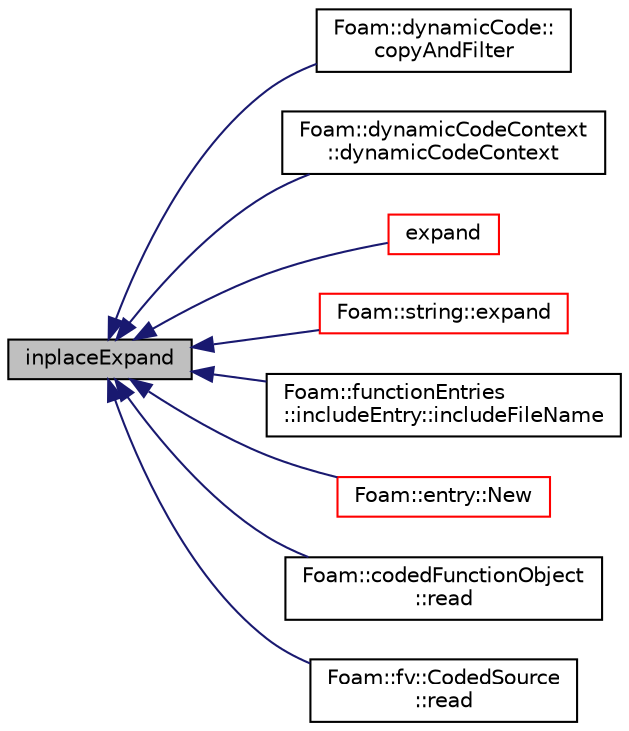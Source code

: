 digraph "inplaceExpand"
{
  bgcolor="transparent";
  edge [fontname="Helvetica",fontsize="10",labelfontname="Helvetica",labelfontsize="10"];
  node [fontname="Helvetica",fontsize="10",shape=record];
  rankdir="LR";
  Node1 [label="inplaceExpand",height=0.2,width=0.4,color="black", fillcolor="grey75", style="filled", fontcolor="black"];
  Node1 -> Node2 [dir="back",color="midnightblue",fontsize="10",style="solid",fontname="Helvetica"];
  Node2 [label="Foam::dynamicCode::\lcopyAndFilter",height=0.2,width=0.4,color="black",URL="$a00595.html#a1c5c6c6385cd29521ecf0305e3db8448",tooltip="Copy lines while expanding variables. "];
  Node1 -> Node3 [dir="back",color="midnightblue",fontsize="10",style="solid",fontname="Helvetica"];
  Node3 [label="Foam::dynamicCodeContext\l::dynamicCodeContext",height=0.2,width=0.4,color="black",URL="$a00596.html#aaf616cf1d1395ba4d720994dc0d56732",tooltip="Construct from a dictionary. "];
  Node1 -> Node4 [dir="back",color="midnightblue",fontsize="10",style="solid",fontname="Helvetica"];
  Node4 [label="expand",height=0.2,width=0.4,color="red",URL="$a10810.html#ab41d029160c93b62b379cdbfbc2918a7",tooltip="Expand occurences of variables according to the mapping. "];
  Node1 -> Node5 [dir="back",color="midnightblue",fontsize="10",style="solid",fontname="Helvetica"];
  Node5 [label="Foam::string::expand",height=0.2,width=0.4,color="red",URL="$a02455.html#a99762e1bec412804aad30b9752abbac2",tooltip="Expand initial tildes and all occurences of environment variables. "];
  Node1 -> Node6 [dir="back",color="midnightblue",fontsize="10",style="solid",fontname="Helvetica"];
  Node6 [label="Foam::functionEntries\l::includeEntry::includeFileName",height=0.2,width=0.4,color="black",URL="$a01042.html#a9cbd98ead2bb7538e417330caa3bc452",tooltip="Read the include fileName from Istream, expand and return. "];
  Node1 -> Node7 [dir="back",color="midnightblue",fontsize="10",style="solid",fontname="Helvetica"];
  Node7 [label="Foam::entry::New",height=0.2,width=0.4,color="red",URL="$a00660.html#a8a226a546ec766d55192e65b55f87715",tooltip="Construct from Istream and insert into dictionary. "];
  Node1 -> Node8 [dir="back",color="midnightblue",fontsize="10",style="solid",fontname="Helvetica"];
  Node8 [label="Foam::codedFunctionObject\l::read",height=0.2,width=0.4,color="black",URL="$a00308.html#afac0600fef97b05534a595ce00b272ed",tooltip="Read and set the function object if its data have changed. "];
  Node1 -> Node9 [dir="back",color="midnightblue",fontsize="10",style="solid",fontname="Helvetica"];
  Node9 [label="Foam::fv::CodedSource\l::read",height=0.2,width=0.4,color="black",URL="$a00310.html#a6ce0c64db98eb6144d363dbfc86104eb",tooltip="Read source dictionary. "];
}
